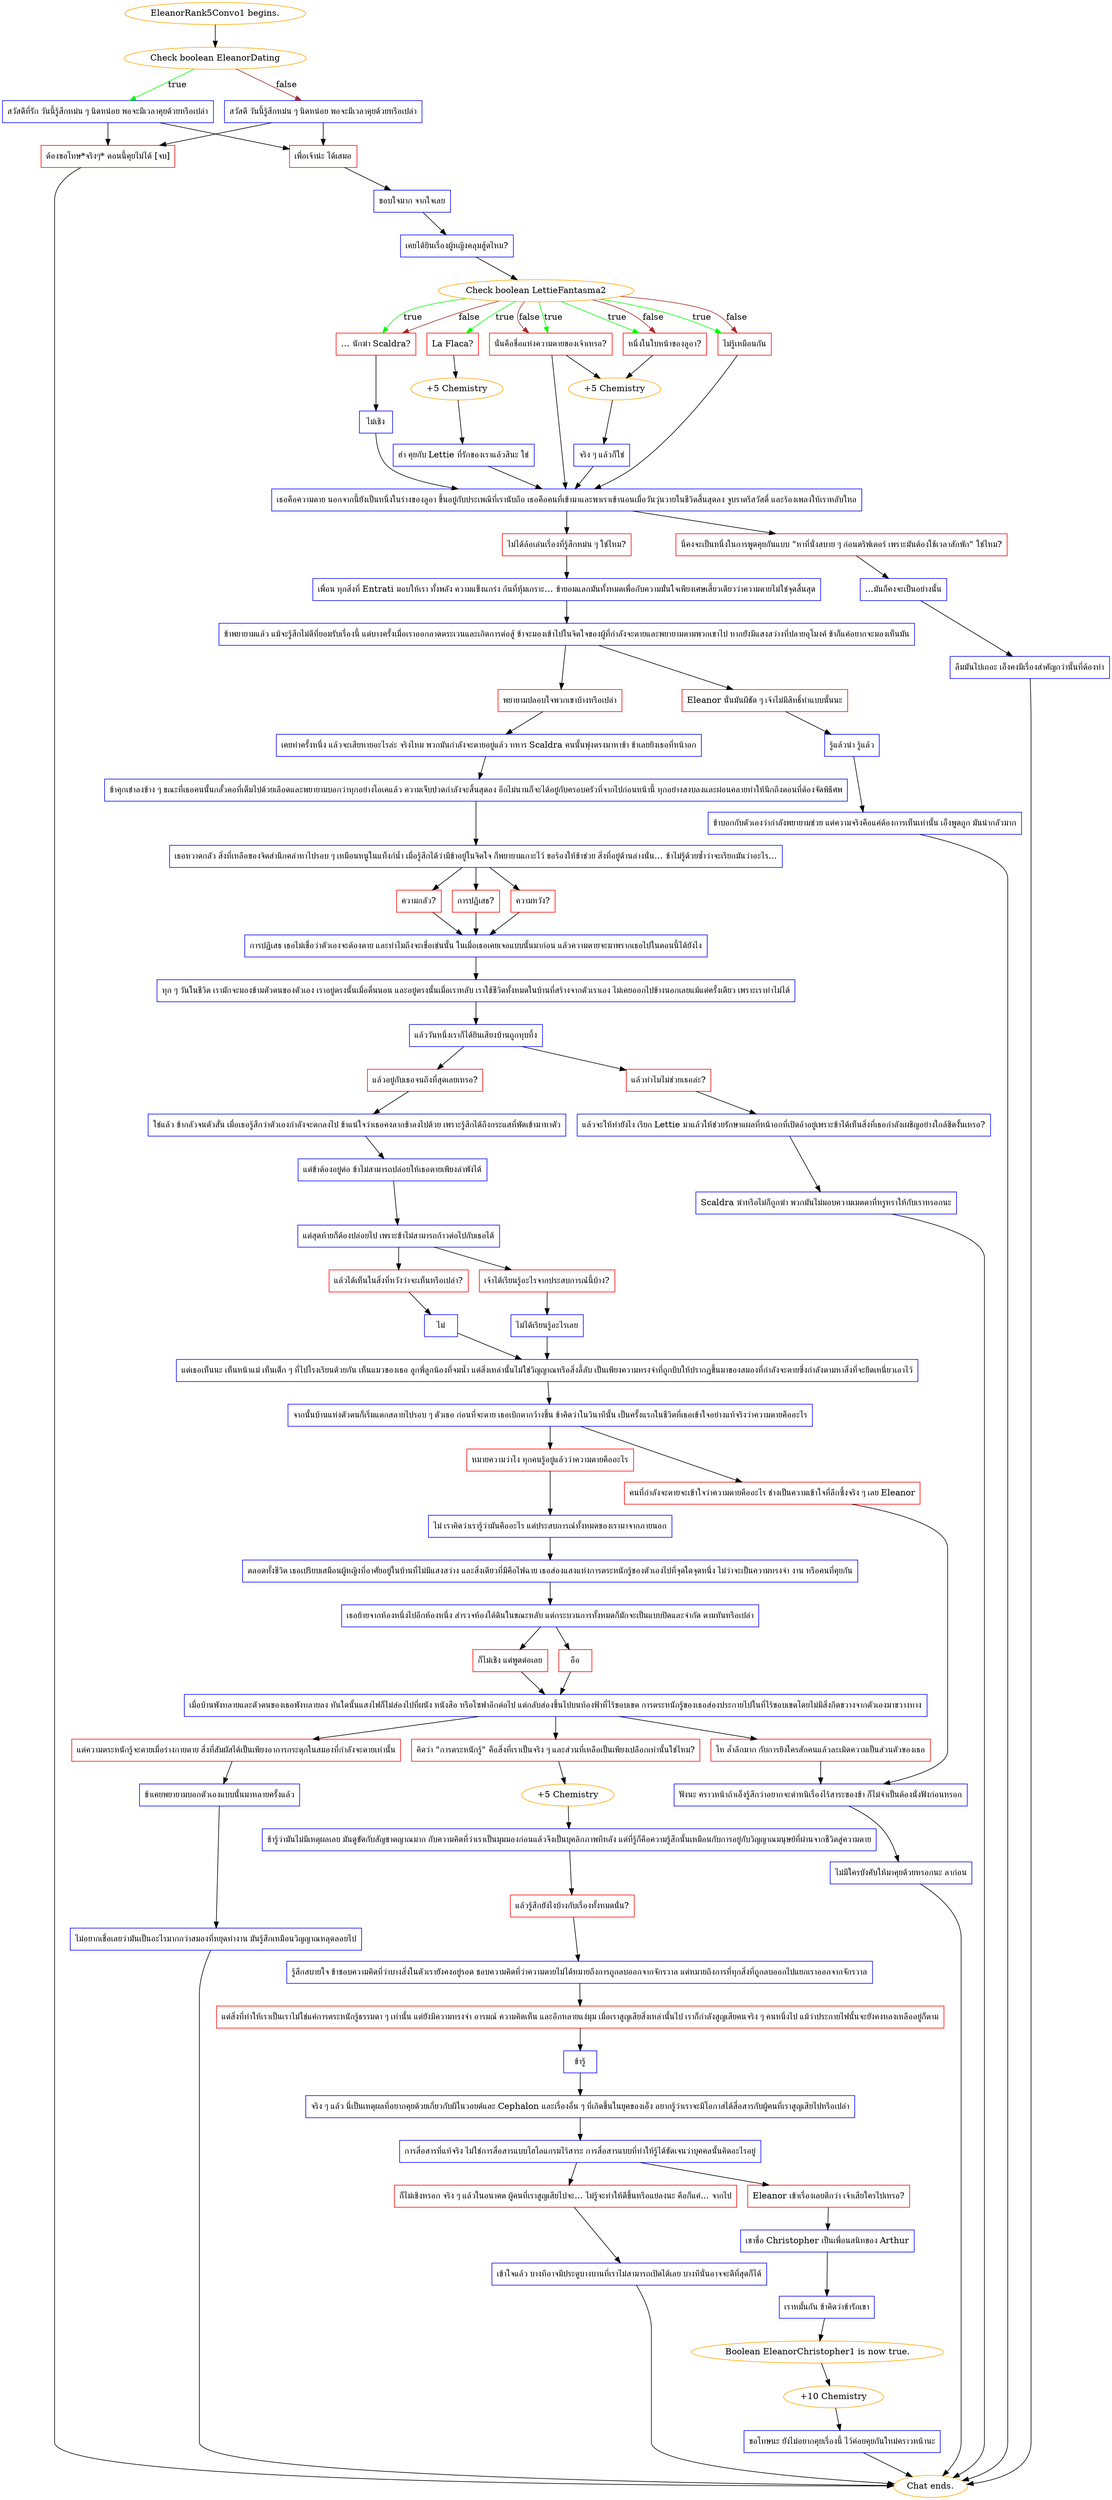 digraph {
	"EleanorRank5Convo1 begins." [color=orange];
		"EleanorRank5Convo1 begins." -> j3246599705;
	j3246599705 [label="Check boolean EleanorDating",color=orange];
		j3246599705 -> j1373248231 [label=true,color=green];
		j3246599705 -> j80871676 [label=false,color=brown];
	j1373248231 [label="สวัสดีที่รัก วันนี้รู้สึกหม่น ๆ นิดหน่อย พอจะมีเวลาคุยด้วยหรือเปล่า",shape=box,color=blue];
		j1373248231 -> j725202385;
		j1373248231 -> j3553866183;
	j80871676 [label="สวัสดี วันนี้รู้สึกหม่น ๆ นิดหน่อย พอจะมีเวลาคุยด้วยหรือเปล่า",shape=box,color=blue];
		j80871676 -> j725202385;
		j80871676 -> j3553866183;
	j725202385 [label="เพื่อเจ้าน่ะ ได้เสมอ",shape=box,color=red];
		j725202385 -> j1977519452;
	j3553866183 [label="ต้องขอโทษ*จริงๆ* ตอนนี้คุยไม่ได้ [จบ]",shape=box,color=red];
		j3553866183 -> "Chat ends.";
	j1977519452 [label="ขอบใจมาก จากใจเลย",shape=box,color=blue];
		j1977519452 -> j1818352313;
	"Chat ends." [color=orange];
	j1818352313 [label="เคยได้ยินเรื่องผู้หญิงคลุมฮู้ดไหม?",shape=box,color=blue];
		j1818352313 -> j3515344630;
	j3515344630 [label="Check boolean LettieFantasma2",color=orange];
		j3515344630 -> j2814999458 [label=true,color=green];
		j3515344630 -> j931118444 [label=true,color=green];
		j3515344630 -> j1284695801 [label=true,color=green];
		j3515344630 -> j2312725607 [label=true,color=green];
		j3515344630 -> j2429951490 [label=true,color=green];
		j3515344630 -> j931118444 [label=false,color=brown];
		j3515344630 -> j1284695801 [label=false,color=brown];
		j3515344630 -> j2312725607 [label=false,color=brown];
		j3515344630 -> j2429951490 [label=false,color=brown];
	j2814999458 [label="La Flaca?",shape=box,color=red];
		j2814999458 -> j2517862137;
	j931118444 [label="… นักฆ่า Scaldra?",shape=box,color=red];
		j931118444 -> j1055609587;
	j1284695801 [label="หนึ่งในใบหน้าของลูอา?",shape=box,color=red];
		j1284695801 -> j3950867040;
	j2312725607 [label="นั่นคือชื่อแห่งความตายของเจ้าเหรอ?",shape=box,color=red];
		j2312725607 -> j3950867040;
		j2312725607 -> j3592266687;
	j2429951490 [label="ไม่รู้เหมือนกัน",shape=box,color=red];
		j2429951490 -> j3592266687;
	j2517862137 [label="+5 Chemistry",color=orange];
		j2517862137 -> j3469080183;
	j1055609587 [label="ไม่เชิง",shape=box,color=blue];
		j1055609587 -> j3592266687;
	j3950867040 [label="+5 Chemistry",color=orange];
		j3950867040 -> j3000384446;
	j3592266687 [label="เธอคือความตาย นอกจากนี้ยังเป็นหนึ่งในร่างของลูอา ขึ้นอยู่กับประเพณีที่เรานับถือ เธอคือคนที่เข้ามาและพาเราเข้านอนเมื่อวันวุ่นวายในชีวิตสิ้นสุดลง จูบราตรีสวัสดิ์ และร้องเพลงให้เราหลับใหล",shape=box,color=blue];
		j3592266687 -> j3520584283;
		j3592266687 -> j1385953517;
	j3469080183 [label="ฮ่า คุยกับ Lettie ที่รักของเราแล้วสินะ ใช่",shape=box,color=blue];
		j3469080183 -> j3592266687;
	j3000384446 [label="จริง ๆ แล้วก็ใช่",shape=box,color=blue];
		j3000384446 -> j3592266687;
	j3520584283 [label="ไม่ได้ล้อเล่นเรื่องที่รู้สึกหม่น ๆ ใช่ไหม?",shape=box,color=red];
		j3520584283 -> j441780591;
	j1385953517 [label="นี่คงจะเป็นหนึ่งในการพูดคุยกันแบบ \"หาที่นั่งสบาย ๆ ก่อนดริฟเตอร์ เพราะมันต้องใช้เวลาสักพัก\" ใช่ไหม?",shape=box,color=red];
		j1385953517 -> j1949432617;
	j441780591 [label="เพื่อน ทุกสิ่งที่ Entrati มอบให้เรา ทั้งพลัง ความแข็งแกร่ง ก้นที่หุ้มเกราะ… ข้ายอมแลกมันทั้งหมดเพื่อกับความมั่นใจเพียงเศษเสี้ยวเดียวว่าความตายไม่ใช่จุดสิ้นสุด",shape=box,color=blue];
		j441780591 -> j4092042427;
	j1949432617 [label="...มันก็คงจะเป็นอย่างนั้น",shape=box,color=blue];
		j1949432617 -> j3026373697;
	j4092042427 [label="ข้าพยายามแล้ว แม้จะรู้สึกไม่ดีที่ยอมรับเรื่องนี้ แต่บางครั้งเมื่อเราออกลาดตระเวนและเกิดการต่อสู้ ข้าจะมองเข้าไปในจิตใจของผู้ที่กำลังจะตายและพยายามตามพวกเขาไป หากยังมีแสงสว่างที่ปลายอุโมงค์ ข้าก็แค่อยากจะมองเห็นมัน",shape=box,color=blue];
		j4092042427 -> j738247977;
		j4092042427 -> j469854491;
	j3026373697 [label="ลืมมันไปเถอะ เอ็งคงมีเรื่องสำคัญกว่านั้นที่ต้องทำ",shape=box,color=blue];
		j3026373697 -> "Chat ends.";
	j738247977 [label="Eleanor นั่นมันผีชัด ๆ เจ้าไม่มีสิทธิ์ทำแบบนั้นนะ",shape=box,color=red];
		j738247977 -> j1999364853;
	j469854491 [label="พยายามปลอบใจพวกเขาบ้างหรือเปล่า",shape=box,color=red];
		j469854491 -> j3100878778;
	j1999364853 [label="รู้แล้วน่า รู้แล้ว",shape=box,color=blue];
		j1999364853 -> j3931653023;
	j3100878778 [label="เคยทำครั้งหนึ่ง แล้วจะเสียหายอะไรล่ะ จริงไหม พวกมันกำลังจะตายอยู่แล้ว ทหาร Scaldra คนนั้นพุ่งตรงมาหาข้า ข้าเลยยิงเธอที่หน้าอก",shape=box,color=blue];
		j3100878778 -> j2335214904;
	j3931653023 [label="ข้าบอกกับตัวเองว่ากำลังพยายามช่วย แต่ความจริงคือแค่ต้องการเห็นเท่านั้น เอ็งพูดถูก มันน่ากลัวมาก",shape=box,color=blue];
		j3931653023 -> "Chat ends.";
	j2335214904 [label="ข้าคุกเข่าลงข้าง ๆ ขณะที่เธอคนนั้นกลั้วคอที่เต็มไปด้วยเลือดและพยายามบอกว่าทุกอย่างโอเคแล้ว ความเจ็บปวดกำลังจะสิ้นสุดลง อีกไม่นานก็จะได้อยู่กับครอบครัวที่จากไปก่อนหน้านี้ ทุกอย่างสงบลงและผ่อนคลายทำให้นึกถึงตอนที่ต้องจัดพิธีศพ",shape=box,color=blue];
		j2335214904 -> j1430641146;
	j1430641146 [label="เธอหวาดกลัว สิ่งที่เหลือของจิตสำนึกคลำหาไปรอบ ๆ เหมือนหนูในแท็งก์น้ำ เมื่อรู้สึกได้ว่ามีข้าอยู่ในจิตใจ ก็พยายามเกาะไว้ ขอร้องให้ข้าช่วย สิ่งที่อยู่ด้านล่างนั่น… ข้าไม่รู้ด้วยซ้ำว่าจะเรียกมันว่าอะไร…",shape=box,color=blue];
		j1430641146 -> j3600704083;
		j1430641146 -> j1555113558;
		j1430641146 -> j1828371650;
	j3600704083 [label="ความหวัง?",shape=box,color=red];
		j3600704083 -> j788776561;
	j1555113558 [label="ความกลัว?",shape=box,color=red];
		j1555113558 -> j788776561;
	j1828371650 [label="การปฎิเสธ?",shape=box,color=red];
		j1828371650 -> j788776561;
	j788776561 [label="การปฏิเสธ เธอไม่เชื่อว่าตัวเองจะต้องตาย และทำไมถึงจะเชื่อเช่นนั้น ในเมื่อเธอเคยเจอแบบนั้นมาก่อน แล้วความตายจะมาพรากเธอไปในตอนนี้ได้ยังไง",shape=box,color=blue];
		j788776561 -> j231244564;
	j231244564 [label="ทุก ๆ วันในชีวิต เรามักจะมองข้ามตัวตนของตัวเอง เราอยู่ตรงนั้นเมื่อตื่นนอน และอยู่ตรงนั้นเมื่อเราหลับ เราใช้ชีวิตทั้งหมดในบ้านที่สร้างจากตัวเราเอง ไม่เคยออกไปข้างนอกเลยแม้แต่ครั้งเดียว เพราะเราทำไม่ได้",shape=box,color=blue];
		j231244564 -> j1047509623;
	j1047509623 [label="แล้ววันหนึ่งเราก็ได้ยินเสียงบ้านถูกทุบทิ้ง",shape=box,color=blue];
		j1047509623 -> j2872001513;
		j1047509623 -> j550362617;
	j2872001513 [label="แล้วทำไมไม่ช่วยเธอล่ะ?",shape=box,color=red];
		j2872001513 -> j574648975;
	j550362617 [label="แล้วอยู่กับเธอจนถึงที่สุดเลยเหรอ?",shape=box,color=red];
		j550362617 -> j3544225570;
	j574648975 [label="แล้วจะให้ทำยังไง เรียก Lettie มาแล้วให้ช่วยรักษาแผลที่หน้าอกที่เปิดอ้าอยู่เพราะข้าได้เห็นสิ่งที่เธอกำลังเผชิญอย่างใกล้ชิดงั้นเหรอ?",shape=box,color=blue];
		j574648975 -> j287922078;
	j3544225570 [label="ใช่แล้ว ข้ากลัวจนตัวสั่น เมื่อเธอรู้สึกว่าตัวเองกำลังจะตกลงไป ข้าแน่ใจว่าเธอคงลากข้าลงไปด้วย เพราะรู้สึกได้ถึงกระแสที่พัดเข้ามาหาตัว",shape=box,color=blue];
		j3544225570 -> j1631807697;
	j287922078 [label="Scaldra ฆ่าหรือไม่ก็ถูกฆ่า พวกมันไม่มอบความเมตตาที่หรูหราให้กับเราหรอกนะ",shape=box,color=blue];
		j287922078 -> "Chat ends.";
	j1631807697 [label="แต่ข้าต้องอยู่ต่อ ข้าไม่สามารถปล่อยให้เธอตายเพียงลำพังได้",shape=box,color=blue];
		j1631807697 -> j354256432;
	j354256432 [label="แต่สุดท้ายก็ต้องปล่อยไป เพราะข้าไม่สามารถก้าวต่อไปกับเธอได้",shape=box,color=blue];
		j354256432 -> j2619868745;
		j354256432 -> j1301989974;
	j2619868745 [label="เจ้าได้เรียนรู้อะไรจากประสบการณ์นี้บ้าง?",shape=box,color=red];
		j2619868745 -> j1266898826;
	j1301989974 [label="แล้วได้เห็นในสิ่งที่หวังว่าจะเห็นหรือเปล่า?",shape=box,color=red];
		j1301989974 -> j1913292138;
	j1266898826 [label="ไม่ได้เรียนรู้อะไรเลย",shape=box,color=blue];
		j1266898826 -> j1594871297;
	j1913292138 [label="ไม่",shape=box,color=blue];
		j1913292138 -> j1594871297;
	j1594871297 [label="แต่เธอเห็นนะ เห็นหน้าแม่ เห็นเด็ก ๆ ที่ไปโรงเรียนด้วยกัน เห็นแมวของเธอ ลูกพี่ลูกน้องที่จมน้ำ แต่สิ่งเหล่านั้นไม่ใช่วิญญาณหรือสิ่งลี้ลับ เป็นเพียงความทรงจำที่ถูกบีบให้ปรากฏขึ้นมาของสมองที่กำลังจะตายซึ่งกำลังตามหาสิ่งที่จะยึดเหนี่ยวเอาไว้",shape=box,color=blue];
		j1594871297 -> j2018957281;
	j2018957281 [label="จากนั้นบ้านแห่งตัวตนก็เริ่มแตกสลายไปรอบ ๆ ตัวเธอ ก่อนที่จะตาย เธอเบิกตากว้างขึ้น ข้าคิดว่าในวินาทีนั้น เป็นครั้งแรกในชีวิตที่เธอเข้าใจอย่างแท้จริงว่าความตายคืออะไร",shape=box,color=blue];
		j2018957281 -> j463569525;
		j2018957281 -> j2843825917;
	j463569525 [label="คนที่กำลังจะตายจะเข้าใจว่าความตายคืออะไร ช่างเป็นความเข้าใจที่ลึกซึ้งจริง ๆ เลย Eleanor",shape=box,color=red];
		j463569525 -> j997031523;
	j2843825917 [label="หมายความว่าไง ทุกคนรู้อยู่แล้วว่าความตายคืออะไร",shape=box,color=red];
		j2843825917 -> j3520426859;
	j997031523 [label="ฟังนะ คราวหน้าถ้าเอ็งรู้สึกว่าอยากจะตำหนิเรื่องไร้สาระของข้า ก็ไม่จำเป็นต้องนั่งฟังก่อนหรอก",shape=box,color=blue];
		j997031523 -> j852843428;
	j3520426859 [label="ไม่ เราคิดว่าเรารู้ว่ามันคืออะไร แต่ประสบการณ์ทั้งหมดของเรามาจากภายนอก",shape=box,color=blue];
		j3520426859 -> j2235311230;
	j852843428 [label="ไม่มีใครบังคับให้มาคุยด้วยหรอกนะ ลาก่อน",shape=box,color=blue];
		j852843428 -> "Chat ends.";
	j2235311230 [label="ตลอดทั้งชีวิต เธอเปรียบเสมือนผู้หญิงที่อาศัยอยู่ในบ้านที่ไม่มีแสงสว่าง และสิ่งเดียวที่มีคือไฟฉาย เธอส่องแสงแห่งการตระหนักรู้ของตัวเองไปที่จุดใดจุดหนึ่ง ไม่ว่าจะเป็นความทรงจำ งาน หรือคนที่คุยกัน",shape=box,color=blue];
		j2235311230 -> j21665171;
	j21665171 [label="เธอย้ายจากห้องหนึ่งไปอีกห้องหนึ่ง สำรวจห้องใต้ดินในขณะหลับ แต่กระบวนการทั้งหมดก็มักจะเป็นแบบปิดและจำกัด ตามทันหรือเปล่า",shape=box,color=blue];
		j21665171 -> j4199850244;
		j21665171 -> j1056199214;
	j4199850244 [label="ก็ไม่เชิง แต่พูดต่อเลย",shape=box,color=red];
		j4199850244 -> j27521391;
	j1056199214 [label="อือ",shape=box,color=red];
		j1056199214 -> j27521391;
	j27521391 [label="เมื่อบ้านพังทลายและตัวตนของเธอพังทลายลง ทันใดนั้นแสงไฟก็ไม่ส่องไปที่ผนัง หนังสือ หรือโซฟาอีกต่อไป แต่กลับส่องขึ้นไปบนท้องฟ้าที่ไร้ขอบเขต การตระหนักรู้ของเธอส่องประกายไปในที่ไร้ขอบเขตโดยไม่มีสิ่งกีดขวางจากตัวเองมาขวางทาง",shape=box,color=blue];
		j27521391 -> j1536964458;
		j27521391 -> j2125318009;
		j27521391 -> j1693099656;
	j1536964458 [label="แต่ความตระหนักรู้จะตายเมื่อร่างกายตาย สิ่งที่สัมผัสได้เป็นเพียงอาการกระตุกในสมองที่กำลังจะตายเท่านั้น",shape=box,color=red];
		j1536964458 -> j711563617;
	j2125318009 [label="คิดว่า \"การตระหนักรู้\" คือสิ่งที่เราเป็นจริง ๆ และส่วนที่เหลือเป็นเพียงเปลือกเท่านั้นใช่ไหม?",shape=box,color=red];
		j2125318009 -> j2510638532;
	j1693099656 [label="โห ล้ำลึกมาก กับการยิงใครสักคนแล้วละเมิดความเป็นส่วนตัวของเธอ",shape=box,color=red];
		j1693099656 -> j997031523;
	j711563617 [label="ข้าเคยพยายามบอกตัวเองแบบนั้นมาหลายครั้งแล้ว",shape=box,color=blue];
		j711563617 -> j523177135;
	j2510638532 [label="+5 Chemistry",color=orange];
		j2510638532 -> j884086678;
	j523177135 [label="ไม่อยากเชื่อเลยว่ามันเป็นอะไรมากกว่าสมองที่หยุดทำงาน มันรู้สึกเหมือนวิญญาณหลุดลอยไป",shape=box,color=blue];
		j523177135 -> "Chat ends.";
	j884086678 [label="ข้ารู้ว่ามันไม่มีเหตุผลเลย มันดูขัดกับสัญชาตญาณมาก กับความคิดที่ว่าเราเป็นมุมมองก่อนแล้วจึงเป็นบุคลิกภาพทีหลัง แต่ที่รู้ก็คือความรู้สึกนั้นเหมือนกับการอยู่กับวิญญาณมนุษย์ที่ผ่านจากชีวิตสู่ความตาย",shape=box,color=blue];
		j884086678 -> j3125022229;
	j3125022229 [label="แล้วรู้สึกยังไงบ้างกับเรื่องทั้งหมดนั่น?",shape=box,color=red];
		j3125022229 -> j1974078824;
	j1974078824 [label="รู้สึกสบายใจ ข้าชอบความคิดที่ว่าบางสิ่งในตัวเรายังคงอยู่รอด ชอบความคิดที่ว่าความตายไม่ได้หมายถึงการถูกลบออกจากจักรวาล แต่หมายถึงการที่ทุกสิ่งที่ถูกลบออกไปแยกเราออกจากจักรวาล",shape=box,color=blue];
		j1974078824 -> j2697064999;
	j2697064999 [label="แต่สิ่งที่ทำให้เราเป็นเราไม่ใช่แค่การตระหนักรู้ธรรมดา ๆ เท่านั้น แต่ยังมีความทรงจำ อารมณ์ ความคิดเห็น และอีกหลายแง่มุม เมื่อเราสูญเสียสิ่งเหล่านั้นไป เราก็กำลังสูญเสียคนจริง ๆ คนหนึ่งไป แม้ว่าประกายไฟนั้นจะยังคงหลงเหลืออยู่ก็ตาม",shape=box,color=red];
		j2697064999 -> j1669588167;
	j1669588167 [label="ข้ารู้",shape=box,color=blue];
		j1669588167 -> j768851157;
	j768851157 [label="จริง ๆ แล้ว นี่เป็นเหตุผลที่อยากคุยด้วยเกี่ยวกับผีในวอยด์และ Cephalon และเรื่องอื่น ๆ ที่เกิดขึ้นในยุคของเอ็ง อยากรู้ว่าเราจะมีโอกาสได้สื่อสารกับผู้คนที่เราสูญเสียไปหรือเปล่า",shape=box,color=blue];
		j768851157 -> j1559735964;
	j1559735964 [label="การสื่อสารที่แท้จริง ไม่ใช่การสื่อสารแบบโฮโลแกรมไร้สาระ การสื่อสารแบบที่ทำให้รู้ได้ชัดเจนว่าบุคคลนั้นคิดอะไรอยู่",shape=box,color=blue];
		j1559735964 -> j1198846522;
		j1559735964 -> j1093545526;
	j1198846522 [label="ก็ไม่เชิงหรอก จริง ๆ แล้วในอนาคต ผู้คนที่เราสูญเสียไปจะ... ไม่รู้จะทำให้ดีขึ้นหรือแย่ลงนะ คือก็แค่... จากไป",shape=box,color=red];
		j1198846522 -> j3929842932;
	j1093545526 [label="Eleanor เข้าเรื่องเลยดีกว่า เจ้าเสียใครไปเหรอ?",shape=box,color=red];
		j1093545526 -> j2611998561;
	j3929842932 [label="เข้าใจแล้ว บางทีอาจมีประตูบางบานที่เราไม่สามารถเปิดได้เลย บางทีนั่นอาจจะดีที่สุดก็ได้",shape=box,color=blue];
		j3929842932 -> "Chat ends.";
	j2611998561 [label="เขาชื่อ Christopher เป็นเพื่อนสนิทของ Arthur",shape=box,color=blue];
		j2611998561 -> j2918410495;
	j2918410495 [label="เราหมั้นกัน ข้าคิดว่าข้ารักเขา",shape=box,color=blue];
		j2918410495 -> j408104531;
	j408104531 [label="Boolean EleanorChristopher1 is now true.",color=orange];
		j408104531 -> j4251163689;
	j4251163689 [label="+10 Chemistry",color=orange];
		j4251163689 -> j1784668148;
	j1784668148 [label="ขอโทษนะ ยังไม่อยากคุยเรื่องนี้ ไว้ค่อยคุยกันใหม่คราวหน้านะ",shape=box,color=blue];
		j1784668148 -> "Chat ends.";
}